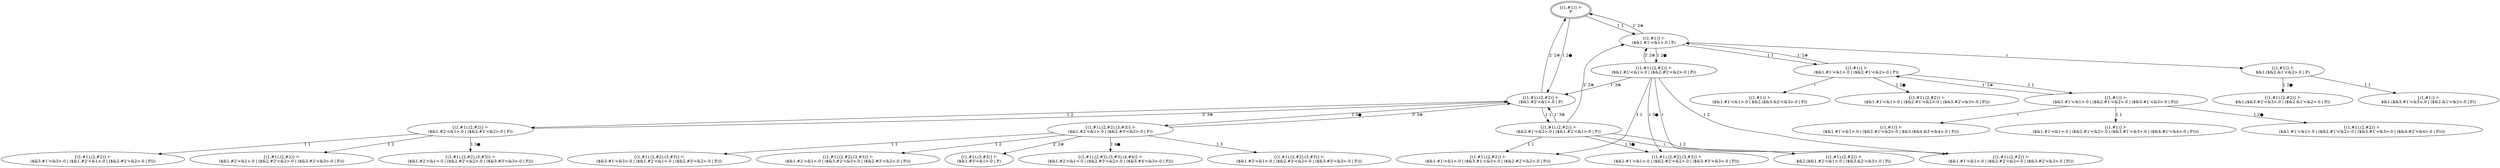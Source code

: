 digraph {
    s0 [peripheries=2,label="{(1,#1)} ⊢
P"]
    s1 [label="{(1,#1)} ⊢
($&1.#1'<&1>.0 | P)"]
    s2 [label="{(1,#1),(2,#2)} ⊢
($&1.#2'<&1>.0 | P)"]
    s3 [label="{(1,#1)} ⊢
($&1.#1'<&1>.0 | ($&2.#1'<&2>.0 | P))"]
    s4 [label="{(1,#1),(2,#2)} ⊢
($&1.#1'<&1>.0 | ($&2.#2'<&2>.0 | P))"]
    s5 [label="{(1,#1)} ⊢
$&1.($&2.&1'<&2>.0 | P)"]
    s6 [label="{(1,#1),(2,#2)} ⊢
($&2.#1'<&2>.0 | ($&1.#2'<&1>.0 | P))"]
    s7 [label="{(1,#1),(2,#2)} ⊢
($&1.#2'<&1>.0 | ($&2.#2'<&2>.0 | P))"]
    s8 [label="{(1,#1),(2,#2),(3,#3)} ⊢
($&1.#2'<&1>.0 | ($&2.#3'<&2>.0 | P))"]
    s9 [label="{(1,#1)} ⊢
($&1.#1'<&1>.0 | ($&2.#1'<&2>.0 | ($&3.#1'<&3>.0 | P)))"]
    s10 [label="{(1,#1),(2,#2)} ⊢
($&1.#1'<&1>.0 | ($&2.#1'<&2>.0 | ($&3.#2'<&3>.0 | P)))"]
    s11 [label="{(1,#1)} ⊢
($&1.#1'<&1>.0 | $&2.($&3.&2'<&3>.0 | P))"]
    s12 [label="{(1,#1),(2,#2)} ⊢
($&1.#1'<&1>.0 | ($&3.#1'<&3>.0 | ($&2.#2'<&2>.0 | P)))"]
    s13 [label="{(1,#1),(2,#2)} ⊢
($&1.#1'<&1>.0 | ($&2.#2'<&2>.0 | ($&3.#2'<&3>.0 | P)))"]
    s14 [label="{(1,#1),(2,#2),(3,#3)} ⊢
($&1.#1'<&1>.0 | ($&2.#2'<&2>.0 | ($&3.#3'<&3>.0 | P)))"]
    s15 [label="{(1,#1),(2,#2)} ⊢
$&2.($&1.#2'<&1>.0 | ($&3.&2'<&3>.0 | P))"]
    s16 [label="{(1,#1)} ⊢
$&1.($&3.#1'<&3>.0 | ($&2.&1'<&2>.0 | P))"]
    s17 [label="{(1,#1),(2,#2)} ⊢
$&1.($&3.#2'<&3>.0 | ($&2.&1'<&2>.0 | P))"]
    s18 [label="{(1,#1),(2,#2)} ⊢
($&3.#1'<&3>.0 | ($&1.#2'<&1>.0 | ($&2.#2'<&2>.0 | P)))"]
    s19 [label="{(1,#1),(2,#2)} ⊢
($&1.#2'<&1>.0 | ($&2.#2'<&2>.0 | ($&3.#2'<&3>.0 | P)))"]
    s20 [label="{(1,#1),(2,#2),(3,#3)} ⊢
($&1.#2'<&1>.0 | ($&2.#2'<&2>.0 | ($&3.#3'<&3>.0 | P)))"]
    s21 [label="{(1,#1),(3,#3)} ⊢
($&1.#3'<&1>.0 | P)"]
    s22 [label="{(1,#1),(2,#2),(3,#3)} ⊢
($&3.#1'<&3>.0 | ($&1.#2'<&1>.0 | ($&2.#3'<&2>.0 | P)))"]
    s23 [label="{(1,#1),(2,#2),(3,#3)} ⊢
($&1.#2'<&1>.0 | ($&3.#2'<&3>.0 | ($&2.#3'<&2>.0 | P)))"]
    s24 [label="{(1,#1),(2,#2),(3,#3)} ⊢
($&1.#2'<&1>.0 | ($&2.#3'<&2>.0 | ($&3.#3'<&3>.0 | P)))"]
    s25 [label="{(1,#1),(2,#2),(3,#3),(4,#4)} ⊢
($&1.#2'<&1>.0 | ($&2.#3'<&2>.0 | ($&3.#4'<&3>.0 | P)))"]
    s26 [label="{(1,#1)} ⊢
($&1.#1'<&1>.0 | ($&2.#1'<&2>.0 | ($&3.#1'<&3>.0 | ($&4.#1'<&4>.0 | P))))"]
    s27 [label="{(1,#1),(2,#2)} ⊢
($&1.#1'<&1>.0 | ($&2.#1'<&2>.0 | ($&3.#1'<&3>.0 | ($&4.#2'<&4>.0 | P))))"]
    s28 [label="{(1,#1)} ⊢
($&1.#1'<&1>.0 | ($&2.#1'<&2>.0 | $&3.($&4.&3'<&4>.0 | P)))"]

    s0 -> s1 [label="1 1"]
    s0 -> s2 [label="1 2●"]
    s1 -> s0 [label="1' 2⊛"]
    s1 -> s3 [label="1 1"]
    s1 -> s4 [label="1 2●"]
    s1 -> s5 [label="τ"]
    s2 -> s0 [label="2' 2⊛"]
    s2 -> s6 [label="1 1"]
    s2 -> s7 [label="1 2"]
    s2 -> s8 [label="1 3●"]
    s3 -> s1 [label="1' 2⊛"]
    s3 -> s9 [label="1 1"]
    s3 -> s10 [label="1 2●"]
    s3 -> s11 [label="τ"]
    s4 -> s2 [label="1' 3⊛"]
    s4 -> s1 [label="2' 2⊛"]
    s4 -> s12 [label="1 1"]
    s4 -> s13 [label="1 2"]
    s4 -> s14 [label="1 3●"]
    s4 -> s15 [label="τ"]
    s5 -> s16 [label="1 1"]
    s5 -> s17 [label="1 2●"]
    s6 -> s2 [label="1' 3⊛"]
    s6 -> s1 [label="2' 2⊛"]
    s6 -> s12 [label="1 1"]
    s6 -> s13 [label="1 2"]
    s6 -> s14 [label="1 3●"]
    s6 -> s15 [label="τ"]
    s7 -> s2 [label="2' 3⊛"]
    s7 -> s18 [label="1 1"]
    s7 -> s19 [label="1 2"]
    s7 -> s20 [label="1 3●"]
    s8 -> s21 [label="2' 2⊛"]
    s8 -> s2 [label="3' 3⊛"]
    s8 -> s22 [label="1 1"]
    s8 -> s23 [label="1 2"]
    s8 -> s24 [label="1 3"]
    s8 -> s25 [label="1 4●"]
    s9 -> s3 [label="1' 2⊛"]
    s9 -> s26 [label="1 1"]
    s9 -> s27 [label="1 2●"]
    s9 -> s28 [label="τ"]
}
